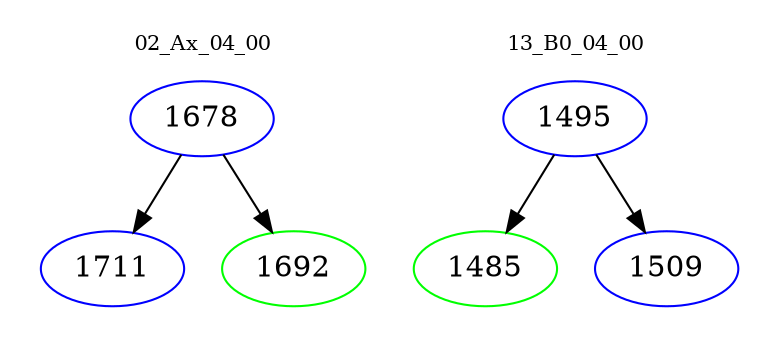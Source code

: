 digraph{
subgraph cluster_0 {
color = white
label = "02_Ax_04_00";
fontsize=10;
T0_1678 [label="1678", color="blue"]
T0_1678 -> T0_1711 [color="black"]
T0_1711 [label="1711", color="blue"]
T0_1678 -> T0_1692 [color="black"]
T0_1692 [label="1692", color="green"]
}
subgraph cluster_1 {
color = white
label = "13_B0_04_00";
fontsize=10;
T1_1495 [label="1495", color="blue"]
T1_1495 -> T1_1485 [color="black"]
T1_1485 [label="1485", color="green"]
T1_1495 -> T1_1509 [color="black"]
T1_1509 [label="1509", color="blue"]
}
}
